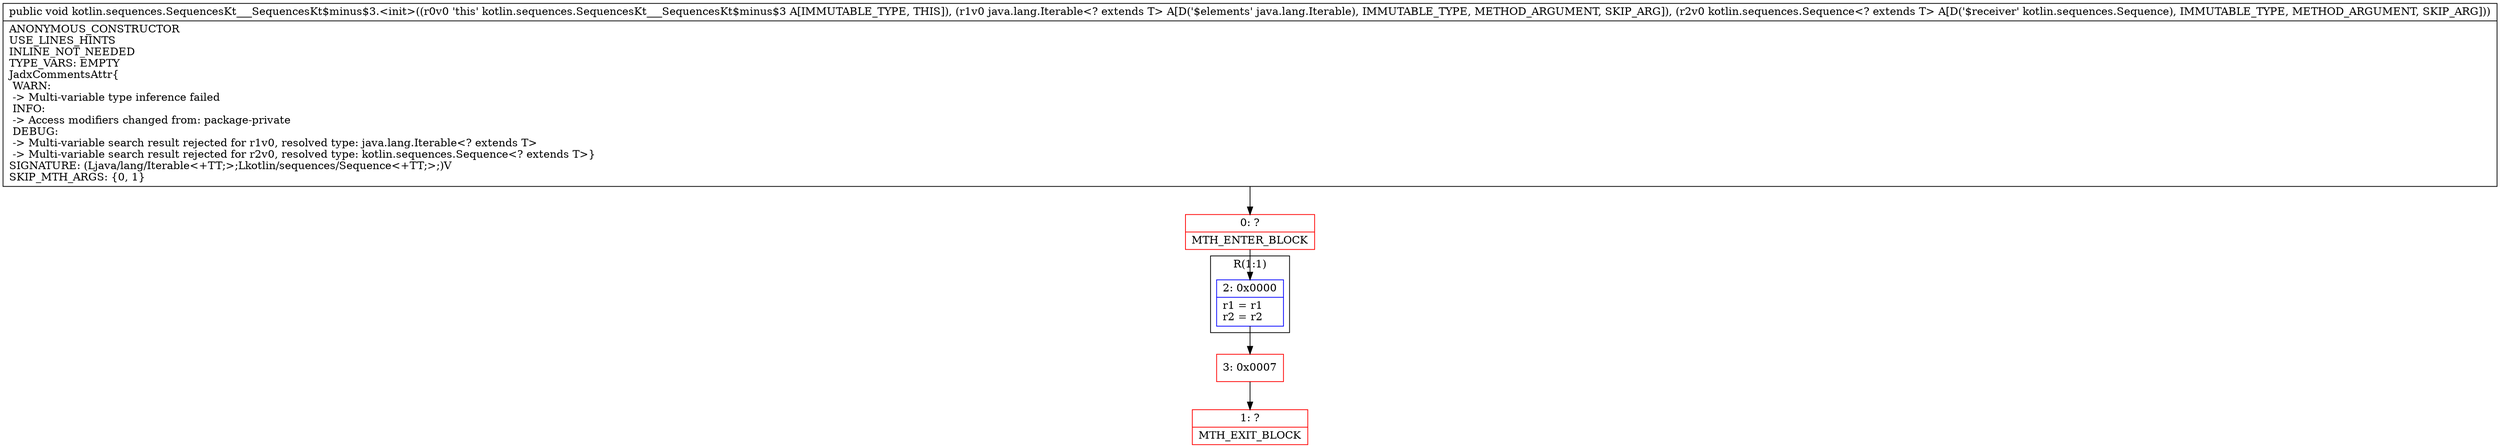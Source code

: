 digraph "CFG forkotlin.sequences.SequencesKt___SequencesKt$minus$3.\<init\>(Ljava\/lang\/Iterable;Lkotlin\/sequences\/Sequence;)V" {
subgraph cluster_Region_299867837 {
label = "R(1:1)";
node [shape=record,color=blue];
Node_2 [shape=record,label="{2\:\ 0x0000|r1 = r1\lr2 = r2\l}"];
}
Node_0 [shape=record,color=red,label="{0\:\ ?|MTH_ENTER_BLOCK\l}"];
Node_3 [shape=record,color=red,label="{3\:\ 0x0007}"];
Node_1 [shape=record,color=red,label="{1\:\ ?|MTH_EXIT_BLOCK\l}"];
MethodNode[shape=record,label="{public void kotlin.sequences.SequencesKt___SequencesKt$minus$3.\<init\>((r0v0 'this' kotlin.sequences.SequencesKt___SequencesKt$minus$3 A[IMMUTABLE_TYPE, THIS]), (r1v0 java.lang.Iterable\<? extends T\> A[D('$elements' java.lang.Iterable), IMMUTABLE_TYPE, METHOD_ARGUMENT, SKIP_ARG]), (r2v0 kotlin.sequences.Sequence\<? extends T\> A[D('$receiver' kotlin.sequences.Sequence), IMMUTABLE_TYPE, METHOD_ARGUMENT, SKIP_ARG]))  | ANONYMOUS_CONSTRUCTOR\lUSE_LINES_HINTS\lINLINE_NOT_NEEDED\lTYPE_VARS: EMPTY\lJadxCommentsAttr\{\l WARN: \l \-\> Multi\-variable type inference failed\l INFO: \l \-\> Access modifiers changed from: package\-private\l DEBUG: \l \-\> Multi\-variable search result rejected for r1v0, resolved type: java.lang.Iterable\<? extends T\>\l \-\> Multi\-variable search result rejected for r2v0, resolved type: kotlin.sequences.Sequence\<? extends T\>\}\lSIGNATURE: (Ljava\/lang\/Iterable\<+TT;\>;Lkotlin\/sequences\/Sequence\<+TT;\>;)V\lSKIP_MTH_ARGS: \{0, 1\}\l}"];
MethodNode -> Node_0;Node_2 -> Node_3;
Node_0 -> Node_2;
Node_3 -> Node_1;
}

